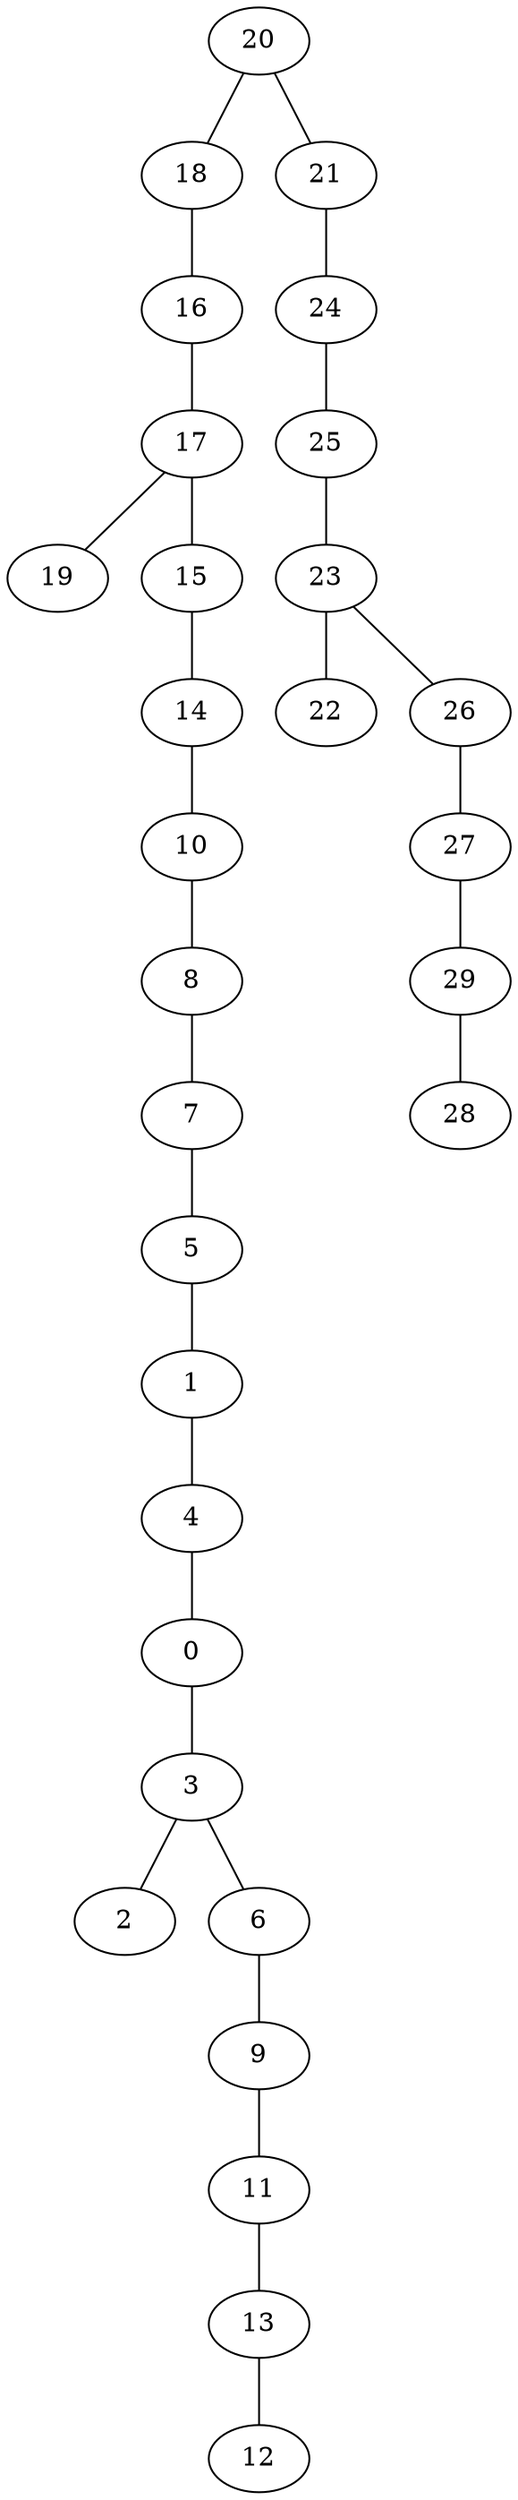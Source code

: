 graph G {
"4";
"5";
"10";
"29";
"11";
"18";
"1";
"27";
"22";
"23";
"25";
"28";
"21";
"19";
"2";
"9";
"13";
"7";
"17";
"26";
"6";
"20";
"12";
"24";
"3";
"14";
"16";
"8";
"0";
"15";
    "27" -- "29";
    "23" -- "22";
    "14" -- "10";
    "7" -- "5";
    "8" -- "7";
    "4" -- "0";
    "25" -- "23";
    "24" -- "25";
    "20" -- "18";
    "10" -- "8";
    "29" -- "28";
    "0" -- "3";
    "3" -- "6";
    "6" -- "9";
    "5" -- "1";
    "1" -- "4";
    "18" -- "16";
    "23" -- "26";
    "9" -- "11";
    "17" -- "19";
    "16" -- "17";
    "26" -- "27";
    "20" -- "21";
    "17" -- "15";
    "21" -- "24";
    "11" -- "13";
    "13" -- "12";
    "3" -- "2";
    "15" -- "14";
}
